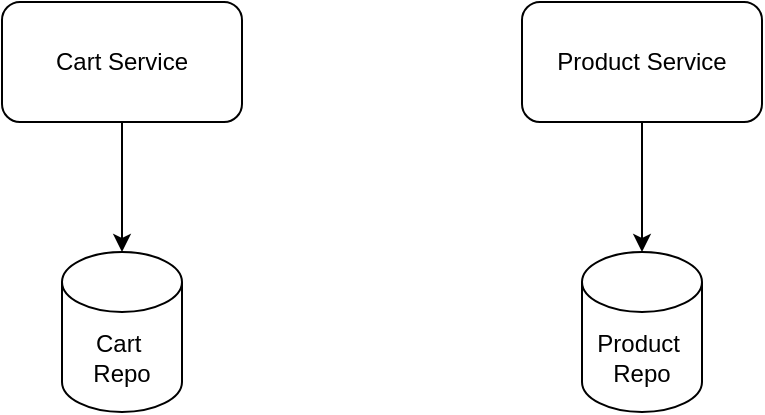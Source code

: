 <mxfile version="24.7.17">
  <diagram name="Page-1" id="dOSW6VHDcdS2cAASUwh3">
    <mxGraphModel dx="693" dy="389" grid="1" gridSize="10" guides="1" tooltips="1" connect="1" arrows="1" fold="1" page="1" pageScale="1" pageWidth="827" pageHeight="1169" math="0" shadow="0">
      <root>
        <mxCell id="0" />
        <mxCell id="1" parent="0" />
        <mxCell id="seeg1bBNV1r2v_DMWdt_-2" value="Cart Service" style="rounded=1;whiteSpace=wrap;html=1;" vertex="1" parent="1">
          <mxGeometry x="480" y="555" width="120" height="60" as="geometry" />
        </mxCell>
        <mxCell id="seeg1bBNV1r2v_DMWdt_-3" value="Cart&amp;nbsp;&lt;div&gt;Repo&lt;/div&gt;" style="shape=cylinder3;whiteSpace=wrap;html=1;boundedLbl=1;backgroundOutline=1;size=15;" vertex="1" parent="1">
          <mxGeometry x="510" y="680" width="60" height="80" as="geometry" />
        </mxCell>
        <mxCell id="seeg1bBNV1r2v_DMWdt_-4" style="edgeStyle=orthogonalEdgeStyle;rounded=0;orthogonalLoop=1;jettySize=auto;html=1;exitX=0.5;exitY=1;exitDx=0;exitDy=0;entryX=0.5;entryY=0;entryDx=0;entryDy=0;entryPerimeter=0;" edge="1" parent="1" source="seeg1bBNV1r2v_DMWdt_-2" target="seeg1bBNV1r2v_DMWdt_-3">
          <mxGeometry relative="1" as="geometry">
            <Array as="points">
              <mxPoint x="540" y="660" />
              <mxPoint x="540" y="660" />
            </Array>
          </mxGeometry>
        </mxCell>
        <mxCell id="seeg1bBNV1r2v_DMWdt_-6" value="Product Service" style="rounded=1;whiteSpace=wrap;html=1;" vertex="1" parent="1">
          <mxGeometry x="740" y="555" width="120" height="60" as="geometry" />
        </mxCell>
        <mxCell id="seeg1bBNV1r2v_DMWdt_-7" value="Product&amp;nbsp;&lt;div&gt;Repo&lt;/div&gt;" style="shape=cylinder3;whiteSpace=wrap;html=1;boundedLbl=1;backgroundOutline=1;size=15;" vertex="1" parent="1">
          <mxGeometry x="770" y="680" width="60" height="80" as="geometry" />
        </mxCell>
        <mxCell id="seeg1bBNV1r2v_DMWdt_-8" style="edgeStyle=orthogonalEdgeStyle;rounded=0;orthogonalLoop=1;jettySize=auto;html=1;exitX=0.5;exitY=1;exitDx=0;exitDy=0;entryX=0.5;entryY=0;entryDx=0;entryDy=0;entryPerimeter=0;" edge="1" parent="1" source="seeg1bBNV1r2v_DMWdt_-6" target="seeg1bBNV1r2v_DMWdt_-7">
          <mxGeometry relative="1" as="geometry" />
        </mxCell>
      </root>
    </mxGraphModel>
  </diagram>
</mxfile>
